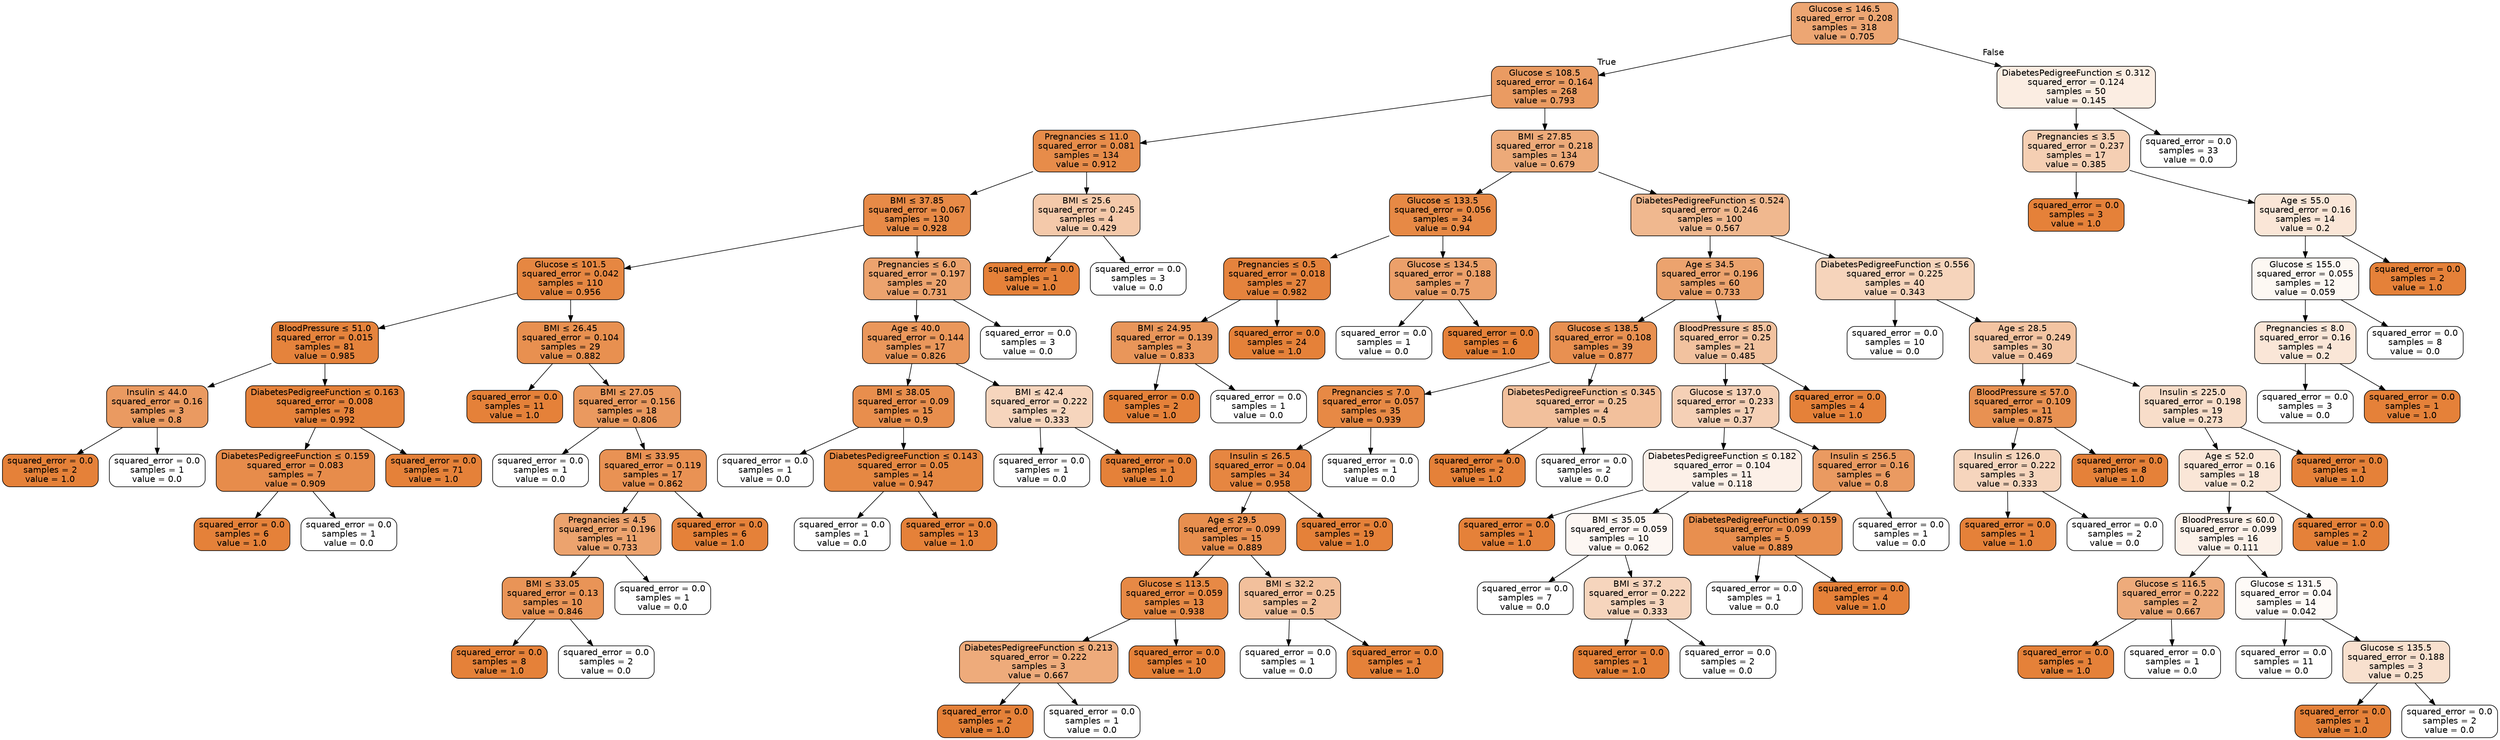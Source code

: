 digraph Tree {
node [shape=box, style="filled, rounded", color="black", fontname="helvetica"] ;
edge [fontname="helvetica"] ;
0 [label=<Glucose &le; 146.5<br/>squared_error = 0.208<br/>samples = 318<br/>value = 0.705>, fillcolor="#eda673"] ;
1 [label=<Glucose &le; 108.5<br/>squared_error = 0.164<br/>samples = 268<br/>value = 0.793>, fillcolor="#ea9b62"] ;
0 -> 1 [labeldistance=2.5, labelangle=45, headlabel="True"] ;
2 [label=<Pregnancies &le; 11.0<br/>squared_error = 0.081<br/>samples = 134<br/>value = 0.912>, fillcolor="#e78c4a"] ;
1 -> 2 ;
3 [label=<BMI &le; 37.85<br/>squared_error = 0.067<br/>samples = 130<br/>value = 0.928>, fillcolor="#e78a47"] ;
2 -> 3 ;
4 [label=<Glucose &le; 101.5<br/>squared_error = 0.042<br/>samples = 110<br/>value = 0.956>, fillcolor="#e68742"] ;
3 -> 4 ;
5 [label=<BloodPressure &le; 51.0<br/>squared_error = 0.015<br/>samples = 81<br/>value = 0.985>, fillcolor="#e5833c"] ;
4 -> 5 ;
6 [label=<Insulin &le; 44.0<br/>squared_error = 0.16<br/>samples = 3<br/>value = 0.8>, fillcolor="#ea9a61"] ;
5 -> 6 ;
7 [label=<squared_error = 0.0<br/>samples = 2<br/>value = 1.0>, fillcolor="#e58139"] ;
6 -> 7 ;
8 [label=<squared_error = 0.0<br/>samples = 1<br/>value = 0.0>, fillcolor="#ffffff"] ;
6 -> 8 ;
9 [label=<DiabetesPedigreeFunction &le; 0.163<br/>squared_error = 0.008<br/>samples = 78<br/>value = 0.992>, fillcolor="#e5823b"] ;
5 -> 9 ;
10 [label=<DiabetesPedigreeFunction &le; 0.159<br/>squared_error = 0.083<br/>samples = 7<br/>value = 0.909>, fillcolor="#e78c4b"] ;
9 -> 10 ;
11 [label=<squared_error = 0.0<br/>samples = 6<br/>value = 1.0>, fillcolor="#e58139"] ;
10 -> 11 ;
12 [label=<squared_error = 0.0<br/>samples = 1<br/>value = 0.0>, fillcolor="#ffffff"] ;
10 -> 12 ;
13 [label=<squared_error = 0.0<br/>samples = 71<br/>value = 1.0>, fillcolor="#e58139"] ;
9 -> 13 ;
14 [label=<BMI &le; 26.45<br/>squared_error = 0.104<br/>samples = 29<br/>value = 0.882>, fillcolor="#e89050"] ;
4 -> 14 ;
15 [label=<squared_error = 0.0<br/>samples = 11<br/>value = 1.0>, fillcolor="#e58139"] ;
14 -> 15 ;
16 [label=<BMI &le; 27.05<br/>squared_error = 0.156<br/>samples = 18<br/>value = 0.806>, fillcolor="#ea995f"] ;
14 -> 16 ;
17 [label=<squared_error = 0.0<br/>samples = 1<br/>value = 0.0>, fillcolor="#ffffff"] ;
16 -> 17 ;
18 [label=<BMI &le; 33.95<br/>squared_error = 0.119<br/>samples = 17<br/>value = 0.862>, fillcolor="#e99254"] ;
16 -> 18 ;
19 [label=<Pregnancies &le; 4.5<br/>squared_error = 0.196<br/>samples = 11<br/>value = 0.733>, fillcolor="#eca36e"] ;
18 -> 19 ;
20 [label=<BMI &le; 33.05<br/>squared_error = 0.13<br/>samples = 10<br/>value = 0.846>, fillcolor="#e99457"] ;
19 -> 20 ;
21 [label=<squared_error = 0.0<br/>samples = 8<br/>value = 1.0>, fillcolor="#e58139"] ;
20 -> 21 ;
22 [label=<squared_error = 0.0<br/>samples = 2<br/>value = 0.0>, fillcolor="#ffffff"] ;
20 -> 22 ;
23 [label=<squared_error = 0.0<br/>samples = 1<br/>value = 0.0>, fillcolor="#ffffff"] ;
19 -> 23 ;
24 [label=<squared_error = 0.0<br/>samples = 6<br/>value = 1.0>, fillcolor="#e58139"] ;
18 -> 24 ;
25 [label=<Pregnancies &le; 6.0<br/>squared_error = 0.197<br/>samples = 20<br/>value = 0.731>, fillcolor="#eca36e"] ;
3 -> 25 ;
26 [label=<Age &le; 40.0<br/>squared_error = 0.144<br/>samples = 17<br/>value = 0.826>, fillcolor="#ea975b"] ;
25 -> 26 ;
27 [label=<BMI &le; 38.05<br/>squared_error = 0.09<br/>samples = 15<br/>value = 0.9>, fillcolor="#e88e4d"] ;
26 -> 27 ;
28 [label=<squared_error = 0.0<br/>samples = 1<br/>value = 0.0>, fillcolor="#ffffff"] ;
27 -> 28 ;
29 [label=<DiabetesPedigreeFunction &le; 0.143<br/>squared_error = 0.05<br/>samples = 14<br/>value = 0.947>, fillcolor="#e68843"] ;
27 -> 29 ;
30 [label=<squared_error = 0.0<br/>samples = 1<br/>value = 0.0>, fillcolor="#ffffff"] ;
29 -> 30 ;
31 [label=<squared_error = 0.0<br/>samples = 13<br/>value = 1.0>, fillcolor="#e58139"] ;
29 -> 31 ;
32 [label=<BMI &le; 42.4<br/>squared_error = 0.222<br/>samples = 2<br/>value = 0.333>, fillcolor="#f6d5bd"] ;
26 -> 32 ;
33 [label=<squared_error = 0.0<br/>samples = 1<br/>value = 0.0>, fillcolor="#ffffff"] ;
32 -> 33 ;
34 [label=<squared_error = 0.0<br/>samples = 1<br/>value = 1.0>, fillcolor="#e58139"] ;
32 -> 34 ;
35 [label=<squared_error = 0.0<br/>samples = 3<br/>value = 0.0>, fillcolor="#ffffff"] ;
25 -> 35 ;
36 [label=<BMI &le; 25.6<br/>squared_error = 0.245<br/>samples = 4<br/>value = 0.429>, fillcolor="#f4c9aa"] ;
2 -> 36 ;
37 [label=<squared_error = 0.0<br/>samples = 1<br/>value = 1.0>, fillcolor="#e58139"] ;
36 -> 37 ;
38 [label=<squared_error = 0.0<br/>samples = 3<br/>value = 0.0>, fillcolor="#ffffff"] ;
36 -> 38 ;
39 [label=<BMI &le; 27.85<br/>squared_error = 0.218<br/>samples = 134<br/>value = 0.679>, fillcolor="#edaa79"] ;
1 -> 39 ;
40 [label=<Glucose &le; 133.5<br/>squared_error = 0.056<br/>samples = 34<br/>value = 0.94>, fillcolor="#e78945"] ;
39 -> 40 ;
41 [label=<Pregnancies &le; 0.5<br/>squared_error = 0.018<br/>samples = 27<br/>value = 0.982>, fillcolor="#e5833d"] ;
40 -> 41 ;
42 [label=<BMI &le; 24.95<br/>squared_error = 0.139<br/>samples = 3<br/>value = 0.833>, fillcolor="#e9965a"] ;
41 -> 42 ;
43 [label=<squared_error = 0.0<br/>samples = 2<br/>value = 1.0>, fillcolor="#e58139"] ;
42 -> 43 ;
44 [label=<squared_error = 0.0<br/>samples = 1<br/>value = 0.0>, fillcolor="#ffffff"] ;
42 -> 44 ;
45 [label=<squared_error = 0.0<br/>samples = 24<br/>value = 1.0>, fillcolor="#e58139"] ;
41 -> 45 ;
46 [label=<Glucose &le; 134.5<br/>squared_error = 0.188<br/>samples = 7<br/>value = 0.75>, fillcolor="#eca06a"] ;
40 -> 46 ;
47 [label=<squared_error = 0.0<br/>samples = 1<br/>value = 0.0>, fillcolor="#ffffff"] ;
46 -> 47 ;
48 [label=<squared_error = 0.0<br/>samples = 6<br/>value = 1.0>, fillcolor="#e58139"] ;
46 -> 48 ;
49 [label=<DiabetesPedigreeFunction &le; 0.524<br/>squared_error = 0.246<br/>samples = 100<br/>value = 0.567>, fillcolor="#f0b88f"] ;
39 -> 49 ;
50 [label=<Age &le; 34.5<br/>squared_error = 0.196<br/>samples = 60<br/>value = 0.733>, fillcolor="#eca36e"] ;
49 -> 50 ;
51 [label=<Glucose &le; 138.5<br/>squared_error = 0.108<br/>samples = 39<br/>value = 0.877>, fillcolor="#e89051"] ;
50 -> 51 ;
52 [label=<Pregnancies &le; 7.0<br/>squared_error = 0.057<br/>samples = 35<br/>value = 0.939>, fillcolor="#e78945"] ;
51 -> 52 ;
53 [label=<Insulin &le; 26.5<br/>squared_error = 0.04<br/>samples = 34<br/>value = 0.958>, fillcolor="#e68641"] ;
52 -> 53 ;
54 [label=<Age &le; 29.5<br/>squared_error = 0.099<br/>samples = 15<br/>value = 0.889>, fillcolor="#e88f4f"] ;
53 -> 54 ;
55 [label=<Glucose &le; 113.5<br/>squared_error = 0.059<br/>samples = 13<br/>value = 0.938>, fillcolor="#e78945"] ;
54 -> 55 ;
56 [label=<DiabetesPedigreeFunction &le; 0.213<br/>squared_error = 0.222<br/>samples = 3<br/>value = 0.667>, fillcolor="#eeab7b"] ;
55 -> 56 ;
57 [label=<squared_error = 0.0<br/>samples = 2<br/>value = 1.0>, fillcolor="#e58139"] ;
56 -> 57 ;
58 [label=<squared_error = 0.0<br/>samples = 1<br/>value = 0.0>, fillcolor="#ffffff"] ;
56 -> 58 ;
59 [label=<squared_error = 0.0<br/>samples = 10<br/>value = 1.0>, fillcolor="#e58139"] ;
55 -> 59 ;
60 [label=<BMI &le; 32.2<br/>squared_error = 0.25<br/>samples = 2<br/>value = 0.5>, fillcolor="#f2c09c"] ;
54 -> 60 ;
61 [label=<squared_error = 0.0<br/>samples = 1<br/>value = 0.0>, fillcolor="#ffffff"] ;
60 -> 61 ;
62 [label=<squared_error = 0.0<br/>samples = 1<br/>value = 1.0>, fillcolor="#e58139"] ;
60 -> 62 ;
63 [label=<squared_error = 0.0<br/>samples = 19<br/>value = 1.0>, fillcolor="#e58139"] ;
53 -> 63 ;
64 [label=<squared_error = 0.0<br/>samples = 1<br/>value = 0.0>, fillcolor="#ffffff"] ;
52 -> 64 ;
65 [label=<DiabetesPedigreeFunction &le; 0.345<br/>squared_error = 0.25<br/>samples = 4<br/>value = 0.5>, fillcolor="#f2c09c"] ;
51 -> 65 ;
66 [label=<squared_error = 0.0<br/>samples = 2<br/>value = 1.0>, fillcolor="#e58139"] ;
65 -> 66 ;
67 [label=<squared_error = 0.0<br/>samples = 2<br/>value = 0.0>, fillcolor="#ffffff"] ;
65 -> 67 ;
68 [label=<BloodPressure &le; 85.0<br/>squared_error = 0.25<br/>samples = 21<br/>value = 0.485>, fillcolor="#f2c29f"] ;
50 -> 68 ;
69 [label=<Glucose &le; 137.0<br/>squared_error = 0.233<br/>samples = 17<br/>value = 0.37>, fillcolor="#f5d0b6"] ;
68 -> 69 ;
70 [label=<DiabetesPedigreeFunction &le; 0.182<br/>squared_error = 0.104<br/>samples = 11<br/>value = 0.118>, fillcolor="#fcf0e8"] ;
69 -> 70 ;
71 [label=<squared_error = 0.0<br/>samples = 1<br/>value = 1.0>, fillcolor="#e58139"] ;
70 -> 71 ;
72 [label=<BMI &le; 35.05<br/>squared_error = 0.059<br/>samples = 10<br/>value = 0.062>, fillcolor="#fdf7f3"] ;
70 -> 72 ;
73 [label=<squared_error = 0.0<br/>samples = 7<br/>value = 0.0>, fillcolor="#ffffff"] ;
72 -> 73 ;
74 [label=<BMI &le; 37.2<br/>squared_error = 0.222<br/>samples = 3<br/>value = 0.333>, fillcolor="#f6d5bd"] ;
72 -> 74 ;
75 [label=<squared_error = 0.0<br/>samples = 1<br/>value = 1.0>, fillcolor="#e58139"] ;
74 -> 75 ;
76 [label=<squared_error = 0.0<br/>samples = 2<br/>value = 0.0>, fillcolor="#ffffff"] ;
74 -> 76 ;
77 [label=<Insulin &le; 256.5<br/>squared_error = 0.16<br/>samples = 6<br/>value = 0.8>, fillcolor="#ea9a61"] ;
69 -> 77 ;
78 [label=<DiabetesPedigreeFunction &le; 0.159<br/>squared_error = 0.099<br/>samples = 5<br/>value = 0.889>, fillcolor="#e88f4f"] ;
77 -> 78 ;
79 [label=<squared_error = 0.0<br/>samples = 1<br/>value = 0.0>, fillcolor="#ffffff"] ;
78 -> 79 ;
80 [label=<squared_error = 0.0<br/>samples = 4<br/>value = 1.0>, fillcolor="#e58139"] ;
78 -> 80 ;
81 [label=<squared_error = 0.0<br/>samples = 1<br/>value = 0.0>, fillcolor="#ffffff"] ;
77 -> 81 ;
82 [label=<squared_error = 0.0<br/>samples = 4<br/>value = 1.0>, fillcolor="#e58139"] ;
68 -> 82 ;
83 [label=<DiabetesPedigreeFunction &le; 0.556<br/>squared_error = 0.225<br/>samples = 40<br/>value = 0.343>, fillcolor="#f6d4bb"] ;
49 -> 83 ;
84 [label=<squared_error = 0.0<br/>samples = 10<br/>value = 0.0>, fillcolor="#ffffff"] ;
83 -> 84 ;
85 [label=<Age &le; 28.5<br/>squared_error = 0.249<br/>samples = 30<br/>value = 0.469>, fillcolor="#f3c4a2"] ;
83 -> 85 ;
86 [label=<BloodPressure &le; 57.0<br/>squared_error = 0.109<br/>samples = 11<br/>value = 0.875>, fillcolor="#e89152"] ;
85 -> 86 ;
87 [label=<Insulin &le; 126.0<br/>squared_error = 0.222<br/>samples = 3<br/>value = 0.333>, fillcolor="#f6d5bd"] ;
86 -> 87 ;
88 [label=<squared_error = 0.0<br/>samples = 1<br/>value = 1.0>, fillcolor="#e58139"] ;
87 -> 88 ;
89 [label=<squared_error = 0.0<br/>samples = 2<br/>value = 0.0>, fillcolor="#ffffff"] ;
87 -> 89 ;
90 [label=<squared_error = 0.0<br/>samples = 8<br/>value = 1.0>, fillcolor="#e58139"] ;
86 -> 90 ;
91 [label=<Insulin &le; 225.0<br/>squared_error = 0.198<br/>samples = 19<br/>value = 0.273>, fillcolor="#f8ddc9"] ;
85 -> 91 ;
92 [label=<Age &le; 52.0<br/>squared_error = 0.16<br/>samples = 18<br/>value = 0.2>, fillcolor="#fae6d7"] ;
91 -> 92 ;
93 [label=<BloodPressure &le; 60.0<br/>squared_error = 0.099<br/>samples = 16<br/>value = 0.111>, fillcolor="#fcf1e9"] ;
92 -> 93 ;
94 [label=<Glucose &le; 116.5<br/>squared_error = 0.222<br/>samples = 2<br/>value = 0.667>, fillcolor="#eeab7b"] ;
93 -> 94 ;
95 [label=<squared_error = 0.0<br/>samples = 1<br/>value = 1.0>, fillcolor="#e58139"] ;
94 -> 95 ;
96 [label=<squared_error = 0.0<br/>samples = 1<br/>value = 0.0>, fillcolor="#ffffff"] ;
94 -> 96 ;
97 [label=<Glucose &le; 131.5<br/>squared_error = 0.04<br/>samples = 14<br/>value = 0.042>, fillcolor="#fefaf7"] ;
93 -> 97 ;
98 [label=<squared_error = 0.0<br/>samples = 11<br/>value = 0.0>, fillcolor="#ffffff"] ;
97 -> 98 ;
99 [label=<Glucose &le; 135.5<br/>squared_error = 0.188<br/>samples = 3<br/>value = 0.25>, fillcolor="#f8e0ce"] ;
97 -> 99 ;
100 [label=<squared_error = 0.0<br/>samples = 1<br/>value = 1.0>, fillcolor="#e58139"] ;
99 -> 100 ;
101 [label=<squared_error = 0.0<br/>samples = 2<br/>value = 0.0>, fillcolor="#ffffff"] ;
99 -> 101 ;
102 [label=<squared_error = 0.0<br/>samples = 2<br/>value = 1.0>, fillcolor="#e58139"] ;
92 -> 102 ;
103 [label=<squared_error = 0.0<br/>samples = 1<br/>value = 1.0>, fillcolor="#e58139"] ;
91 -> 103 ;
104 [label=<DiabetesPedigreeFunction &le; 0.312<br/>squared_error = 0.124<br/>samples = 50<br/>value = 0.145>, fillcolor="#fbede2"] ;
0 -> 104 [labeldistance=2.5, labelangle=-45, headlabel="False"] ;
105 [label=<Pregnancies &le; 3.5<br/>squared_error = 0.237<br/>samples = 17<br/>value = 0.385>, fillcolor="#f5cfb3"] ;
104 -> 105 ;
106 [label=<squared_error = 0.0<br/>samples = 3<br/>value = 1.0>, fillcolor="#e58139"] ;
105 -> 106 ;
107 [label=<Age &le; 55.0<br/>squared_error = 0.16<br/>samples = 14<br/>value = 0.2>, fillcolor="#fae6d7"] ;
105 -> 107 ;
108 [label=<Glucose &le; 155.0<br/>squared_error = 0.055<br/>samples = 12<br/>value = 0.059>, fillcolor="#fdf8f3"] ;
107 -> 108 ;
109 [label=<Pregnancies &le; 8.0<br/>squared_error = 0.16<br/>samples = 4<br/>value = 0.2>, fillcolor="#fae6d7"] ;
108 -> 109 ;
110 [label=<squared_error = 0.0<br/>samples = 3<br/>value = 0.0>, fillcolor="#ffffff"] ;
109 -> 110 ;
111 [label=<squared_error = 0.0<br/>samples = 1<br/>value = 1.0>, fillcolor="#e58139"] ;
109 -> 111 ;
112 [label=<squared_error = 0.0<br/>samples = 8<br/>value = 0.0>, fillcolor="#ffffff"] ;
108 -> 112 ;
113 [label=<squared_error = 0.0<br/>samples = 2<br/>value = 1.0>, fillcolor="#e58139"] ;
107 -> 113 ;
114 [label=<squared_error = 0.0<br/>samples = 33<br/>value = 0.0>, fillcolor="#ffffff"] ;
104 -> 114 ;
}